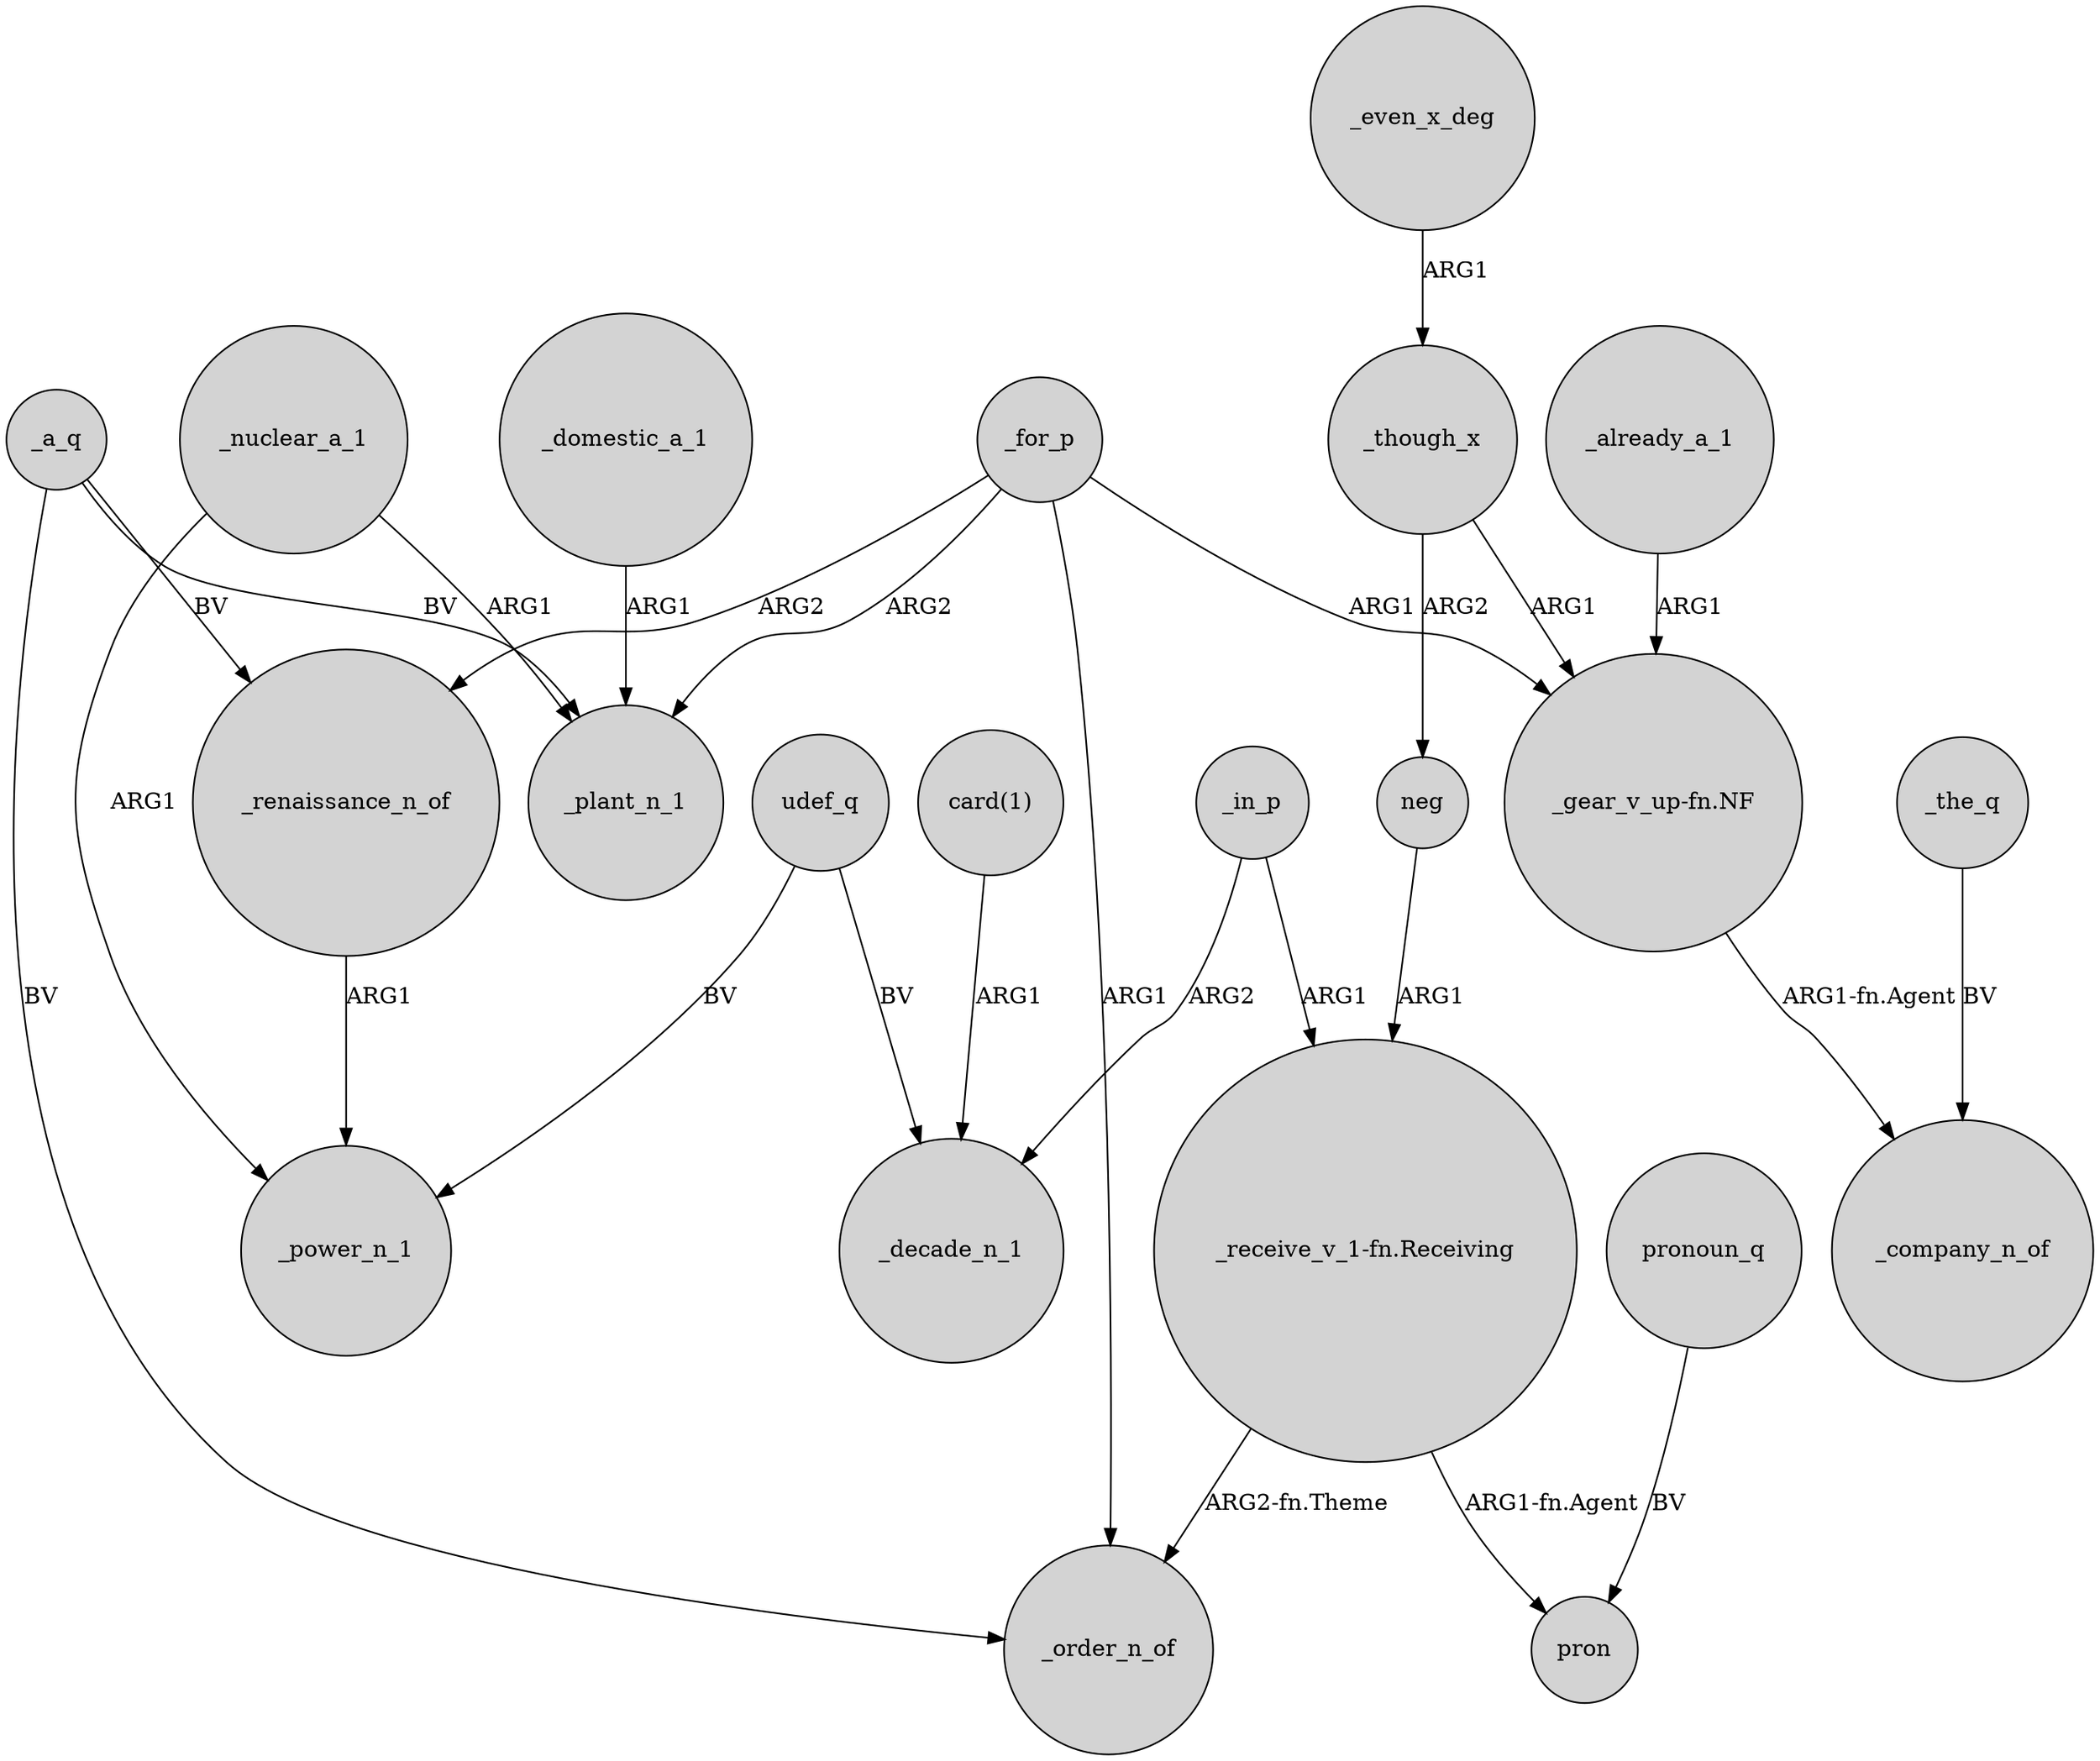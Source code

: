 digraph {
	node [shape=circle style=filled]
	_renaissance_n_of -> _power_n_1 [label=ARG1]
	_a_q -> _order_n_of [label=BV]
	_for_p -> _order_n_of [label=ARG1]
	_domestic_a_1 -> _plant_n_1 [label=ARG1]
	_though_x -> neg [label=ARG2]
	_even_x_deg -> _though_x [label=ARG1]
	udef_q -> _decade_n_1 [label=BV]
	_for_p -> "_gear_v_up-fn.NF" [label=ARG1]
	_the_q -> _company_n_of [label=BV]
	"_receive_v_1-fn.Receiving" -> pron [label="ARG1-fn.Agent"]
	_for_p -> _plant_n_1 [label=ARG2]
	pronoun_q -> pron [label=BV]
	neg -> "_receive_v_1-fn.Receiving" [label=ARG1]
	_nuclear_a_1 -> _power_n_1 [label=ARG1]
	_in_p -> _decade_n_1 [label=ARG2]
	_for_p -> _renaissance_n_of [label=ARG2]
	"_receive_v_1-fn.Receiving" -> _order_n_of [label="ARG2-fn.Theme"]
	_in_p -> "_receive_v_1-fn.Receiving" [label=ARG1]
	_nuclear_a_1 -> _plant_n_1 [label=ARG1]
	"_gear_v_up-fn.NF" -> _company_n_of [label="ARG1-fn.Agent"]
	_already_a_1 -> "_gear_v_up-fn.NF" [label=ARG1]
	_though_x -> "_gear_v_up-fn.NF" [label=ARG1]
	udef_q -> _power_n_1 [label=BV]
	"card(1)" -> _decade_n_1 [label=ARG1]
	_a_q -> _renaissance_n_of [label=BV]
	_a_q -> _plant_n_1 [label=BV]
}
